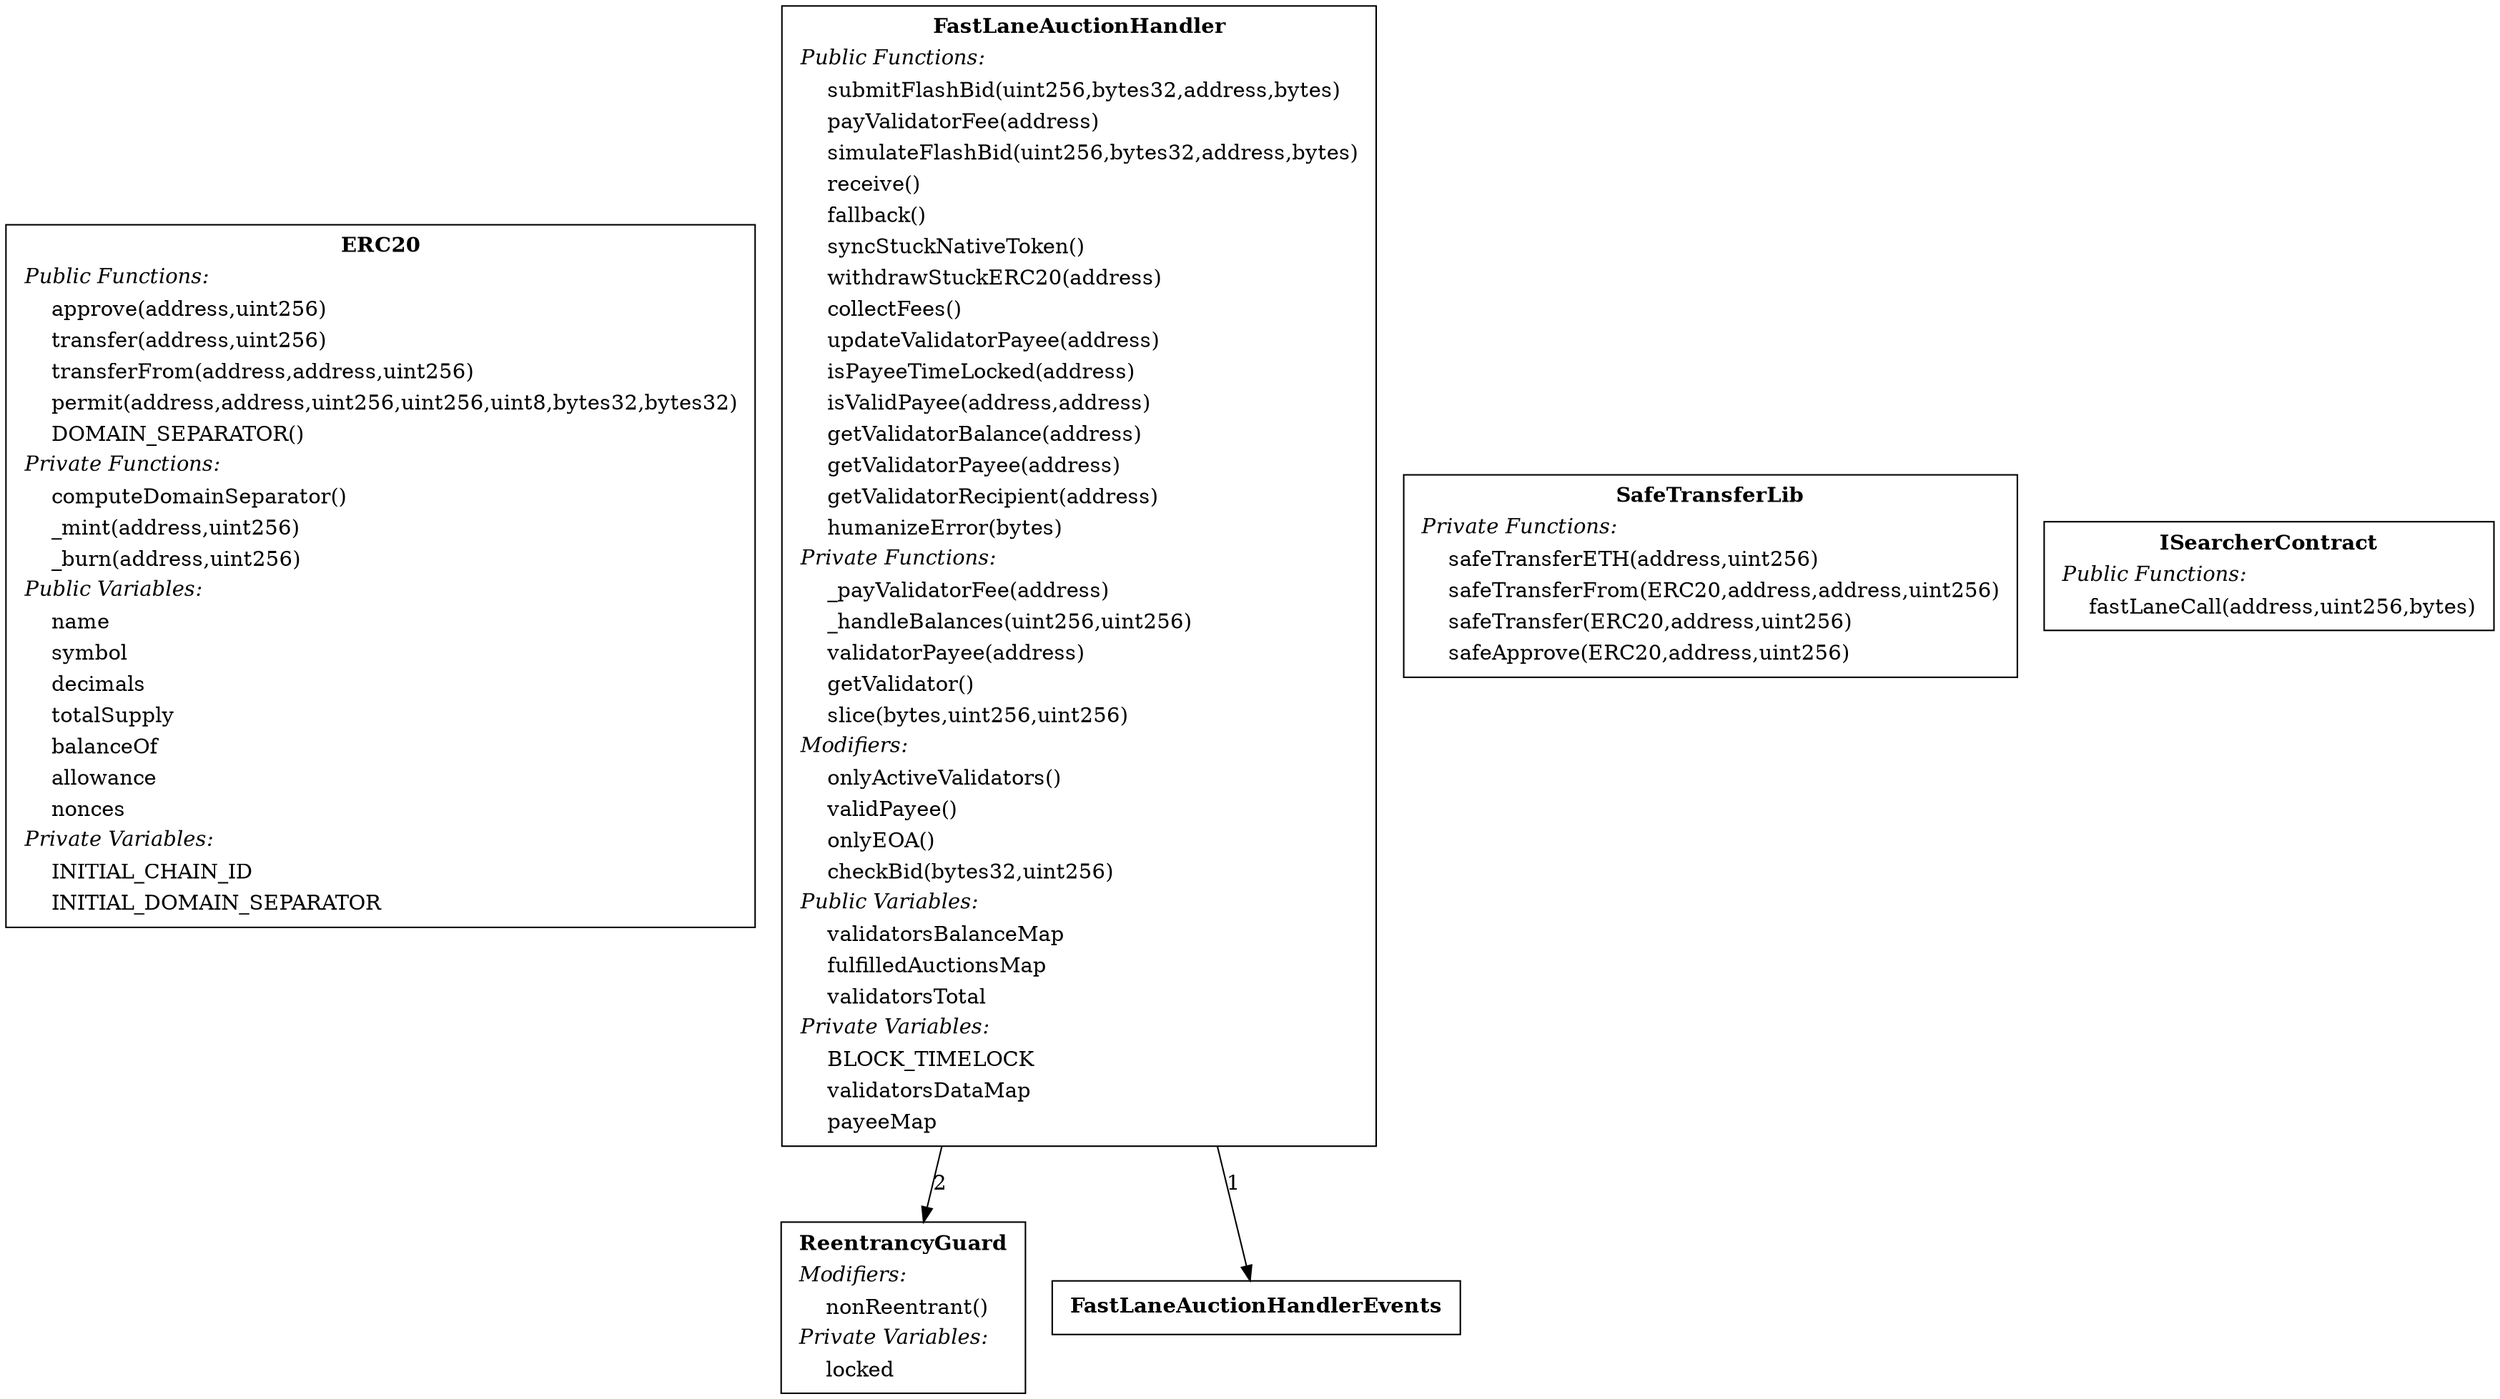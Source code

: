 digraph "" {
ERC20[shape="box"label=< <TABLE border="0"><TR><TD align="center"><B>ERC20</B></TD></TR><TR><TD align="left"><I>Public Functions:</I></TD></TR><TR><TD align="left">    approve(address,uint256)</TD></TR><TR><TD align="left">    transfer(address,uint256)</TD></TR><TR><TD align="left">    transferFrom(address,address,uint256)</TD></TR><TR><TD align="left">    permit(address,address,uint256,uint256,uint8,bytes32,bytes32)</TD></TR><TR><TD align="left">    DOMAIN_SEPARATOR()</TD></TR><TR><TD align="left"><I>Private Functions:</I></TD></TR><TR><TD align="left">    computeDomainSeparator()</TD></TR><TR><TD align="left">    _mint(address,uint256)</TD></TR><TR><TD align="left">    _burn(address,uint256)</TD></TR><TR><TD align="left"><I>Public Variables:</I></TD></TR><TR><TD align="left">    name</TD></TR><TR><TD align="left">    symbol</TD></TR><TR><TD align="left">    decimals</TD></TR><TR><TD align="left">    totalSupply</TD></TR><TR><TD align="left">    balanceOf</TD></TR><TR><TD align="left">    allowance</TD></TR><TR><TD align="left">    nonces</TD></TR><TR><TD align="left"><I>Private Variables:</I></TD></TR><TR><TD align="left">    INITIAL_CHAIN_ID</TD></TR><TR><TD align="left">    INITIAL_DOMAIN_SEPARATOR</TD></TR></TABLE> >];

ReentrancyGuard[shape="box"label=< <TABLE border="0"><TR><TD align="center"><B>ReentrancyGuard</B></TD></TR><TR><TD align="left"><I>Modifiers:</I></TD></TR><TR><TD align="left">    nonReentrant()</TD></TR><TR><TD align="left"><I>Private Variables:</I></TD></TR><TR><TD align="left">    locked</TD></TR></TABLE> >];

SafeTransferLib[shape="box"label=< <TABLE border="0"><TR><TD align="center"><B>SafeTransferLib</B></TD></TR><TR><TD align="left"><I>Private Functions:</I></TD></TR><TR><TD align="left">    safeTransferETH(address,uint256)</TD></TR><TR><TD align="left">    safeTransferFrom(ERC20,address,address,uint256)</TD></TR><TR><TD align="left">    safeTransfer(ERC20,address,uint256)</TD></TR><TR><TD align="left">    safeApprove(ERC20,address,uint256)</TD></TR></TABLE> >];

FastLaneAuctionHandlerEvents[shape="box"label=< <TABLE border="0"><TR><TD align="center"><B>FastLaneAuctionHandlerEvents</B></TD></TR></TABLE> >];

ISearcherContract[shape="box"label=< <TABLE border="0"><TR><TD align="center"><B>ISearcherContract</B></TD></TR><TR><TD align="left"><I>Public Functions:</I></TD></TR><TR><TD align="left">    fastLaneCall(address,uint256,bytes)</TD></TR></TABLE> >];

FastLaneAuctionHandler -> FastLaneAuctionHandlerEvents [ label="1" ];
FastLaneAuctionHandler -> ReentrancyGuard [ label="2" ];
FastLaneAuctionHandler[shape="box"label=< <TABLE border="0"><TR><TD align="center"><B>FastLaneAuctionHandler</B></TD></TR><TR><TD align="left"><I>Public Functions:</I></TD></TR><TR><TD align="left">    submitFlashBid(uint256,bytes32,address,bytes)</TD></TR><TR><TD align="left">    payValidatorFee(address)</TD></TR><TR><TD align="left">    simulateFlashBid(uint256,bytes32,address,bytes)</TD></TR><TR><TD align="left">    receive()</TD></TR><TR><TD align="left">    fallback()</TD></TR><TR><TD align="left">    syncStuckNativeToken()</TD></TR><TR><TD align="left">    withdrawStuckERC20(address)</TD></TR><TR><TD align="left">    collectFees()</TD></TR><TR><TD align="left">    updateValidatorPayee(address)</TD></TR><TR><TD align="left">    isPayeeTimeLocked(address)</TD></TR><TR><TD align="left">    isValidPayee(address,address)</TD></TR><TR><TD align="left">    getValidatorBalance(address)</TD></TR><TR><TD align="left">    getValidatorPayee(address)</TD></TR><TR><TD align="left">    getValidatorRecipient(address)</TD></TR><TR><TD align="left">    humanizeError(bytes)</TD></TR><TR><TD align="left"><I>Private Functions:</I></TD></TR><TR><TD align="left">    _payValidatorFee(address)</TD></TR><TR><TD align="left">    _handleBalances(uint256,uint256)</TD></TR><TR><TD align="left">    validatorPayee(address)</TD></TR><TR><TD align="left">    getValidator()</TD></TR><TR><TD align="left">    slice(bytes,uint256,uint256)</TD></TR><TR><TD align="left"><I>Modifiers:</I></TD></TR><TR><TD align="left">    onlyActiveValidators()</TD></TR><TR><TD align="left">    validPayee()</TD></TR><TR><TD align="left">    onlyEOA()</TD></TR><TR><TD align="left">    checkBid(bytes32,uint256)</TD></TR><TR><TD align="left"><I>Public Variables:</I></TD></TR><TR><TD align="left">    validatorsBalanceMap</TD></TR><TR><TD align="left">    fulfilledAuctionsMap</TD></TR><TR><TD align="left">    validatorsTotal</TD></TR><TR><TD align="left"><I>Private Variables:</I></TD></TR><TR><TD align="left">    BLOCK_TIMELOCK</TD></TR><TR><TD align="left">    validatorsDataMap</TD></TR><TR><TD align="left">    payeeMap</TD></TR></TABLE> >];

}